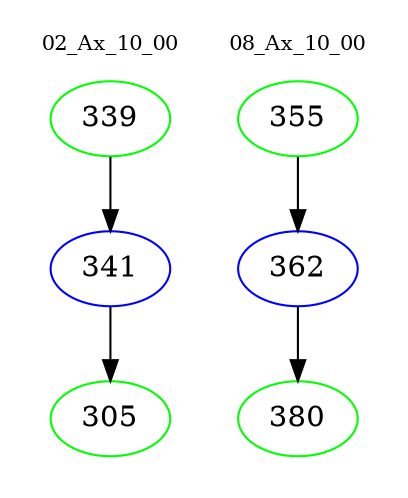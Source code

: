 digraph{
subgraph cluster_0 {
color = white
label = "02_Ax_10_00";
fontsize=10;
T0_339 [label="339", color="green"]
T0_339 -> T0_341 [color="black"]
T0_341 [label="341", color="blue"]
T0_341 -> T0_305 [color="black"]
T0_305 [label="305", color="green"]
}
subgraph cluster_1 {
color = white
label = "08_Ax_10_00";
fontsize=10;
T1_355 [label="355", color="green"]
T1_355 -> T1_362 [color="black"]
T1_362 [label="362", color="blue"]
T1_362 -> T1_380 [color="black"]
T1_380 [label="380", color="green"]
}
}
